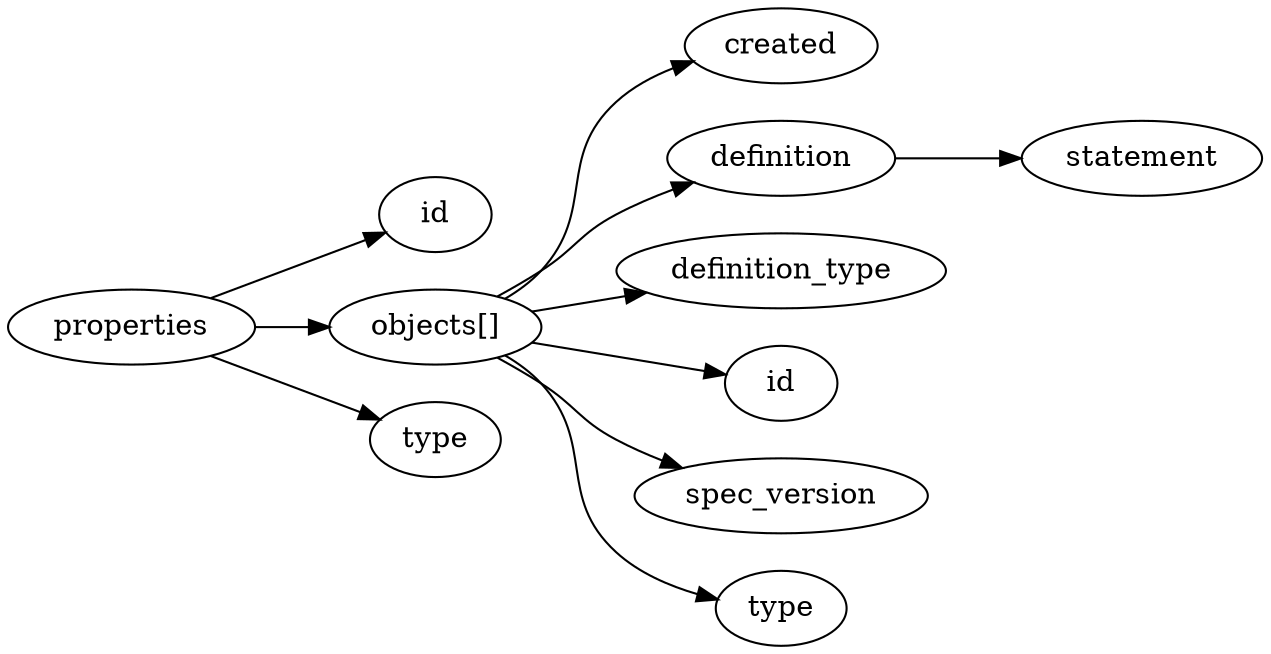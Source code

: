 digraph {
    graph [rankdir=LR]
    "id" [label="id"]
    "objects" [label="objects[]"]
    "objects.created" [label="created"]
    "objects.definition" [label="definition"]
    "objects.definition.statement" [label="statement"]
    "objects.definition_type" [label="definition_type"]
    "objects.id" [label="id"]
    "objects.spec_version" [label="spec_version"]
    "objects.type" [label="type"]
    "type" [label="type"]
    "properties" -> "id"
    "properties" -> "objects"
    "properties" -> "type"
    "objects" -> "objects.created"
    "objects" -> "objects.definition"
    "objects" -> "objects.definition_type"
    "objects" -> "objects.id"
    "objects" -> "objects.spec_version"
    "objects" -> "objects.type"
    "objects.definition" -> "objects.definition.statement"
}